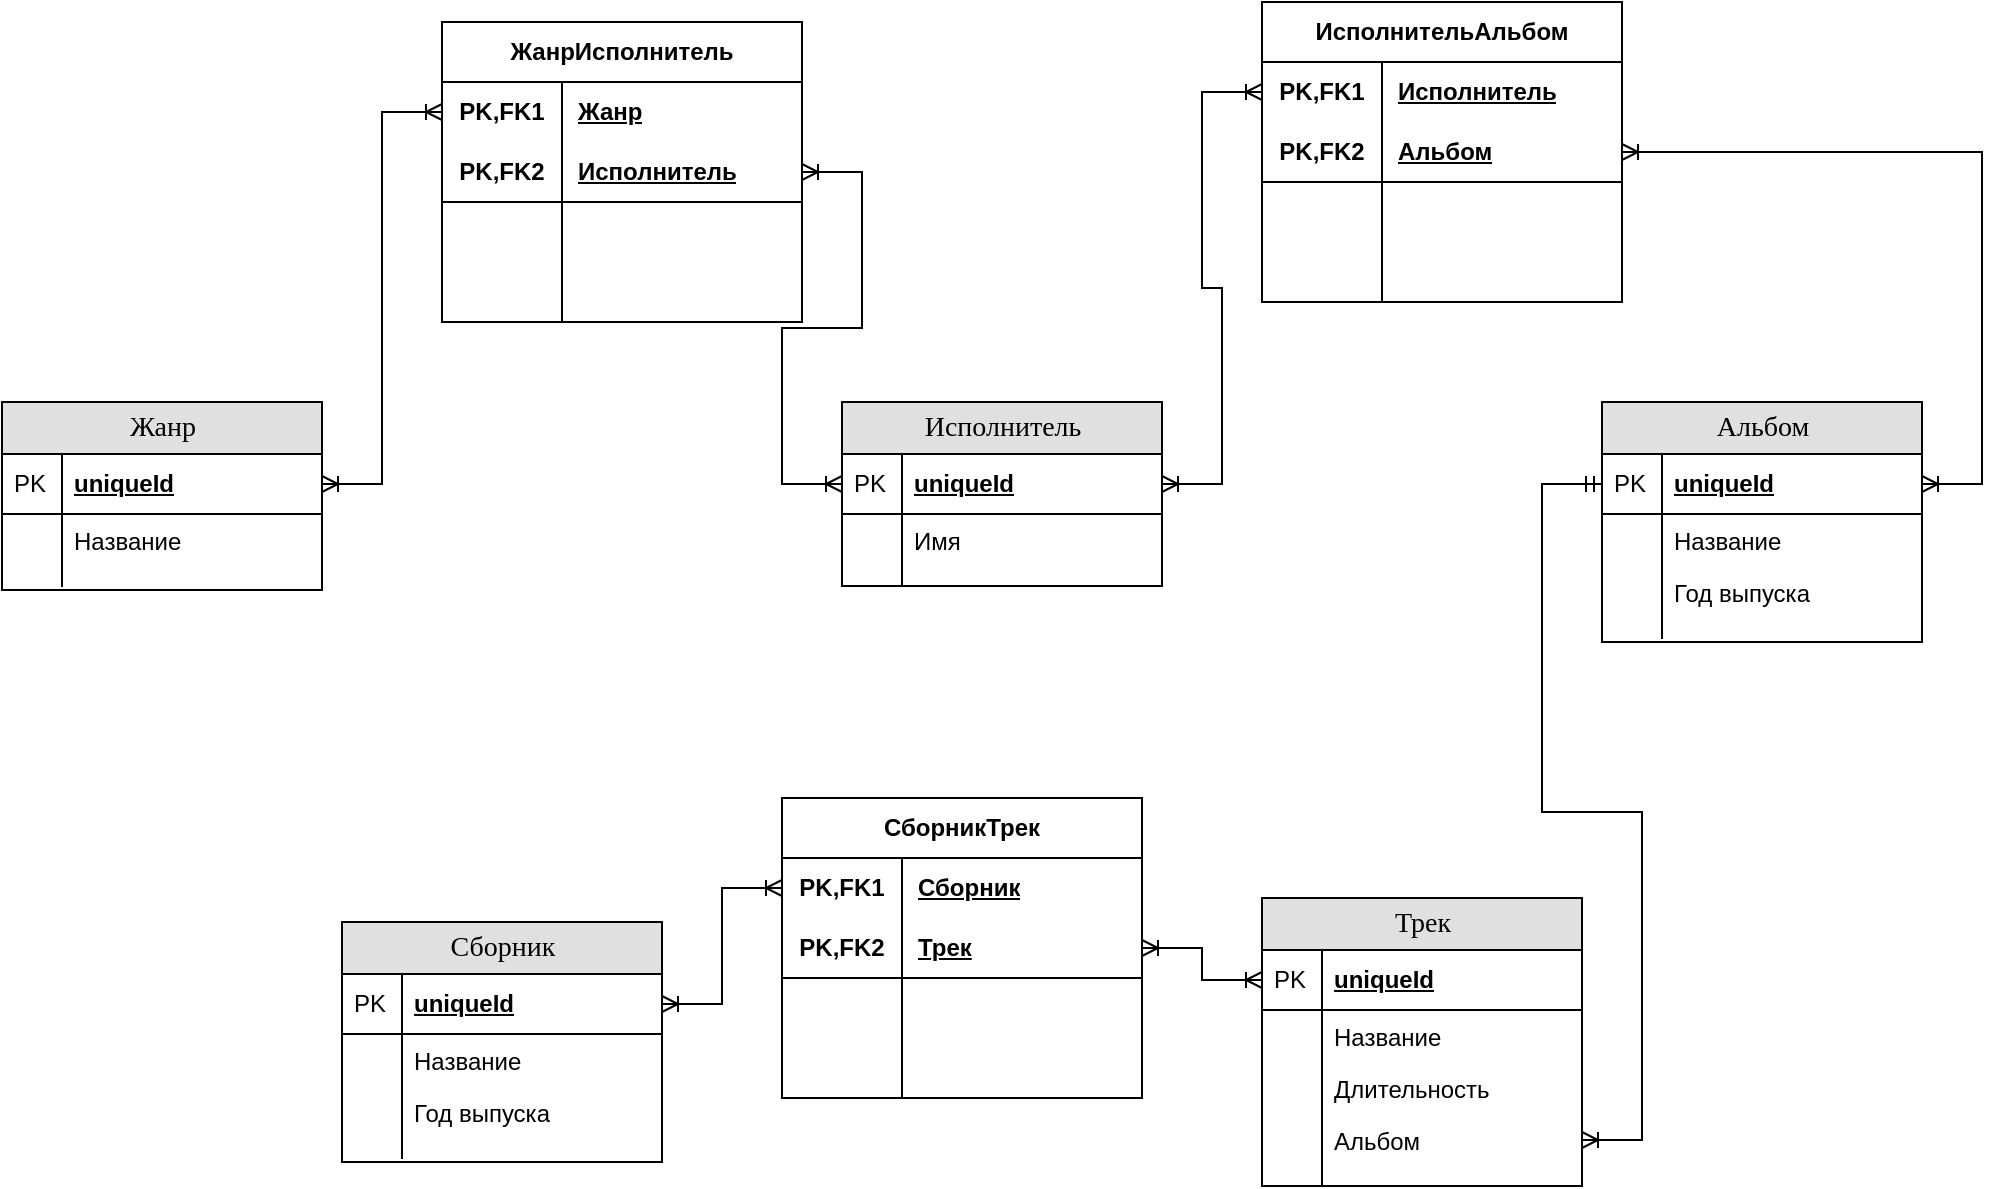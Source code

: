 <mxfile version="21.8.2" type="device">
  <diagram name="Page-1" id="e56a1550-8fbb-45ad-956c-1786394a9013">
    <mxGraphModel dx="1383" dy="797" grid="1" gridSize="10" guides="1" tooltips="1" connect="1" arrows="1" fold="1" page="1" pageScale="1" pageWidth="1100" pageHeight="850" background="none" math="0" shadow="0">
      <root>
        <mxCell id="0" />
        <mxCell id="1" parent="0" />
        <mxCell id="2e49270ec7c68f3f-80" value="Исполнитель" style="swimlane;html=1;fontStyle=0;childLayout=stackLayout;horizontal=1;startSize=26;fillColor=#e0e0e0;horizontalStack=0;resizeParent=1;resizeLast=0;collapsible=1;marginBottom=0;swimlaneFillColor=#ffffff;align=center;rounded=0;shadow=0;comic=0;labelBackgroundColor=none;strokeWidth=1;fontFamily=Verdana;fontSize=14" parent="1" vertex="1">
          <mxGeometry x="430" y="240" width="160" height="92" as="geometry" />
        </mxCell>
        <mxCell id="2e49270ec7c68f3f-81" value="uniqueId" style="shape=partialRectangle;top=0;left=0;right=0;bottom=1;html=1;align=left;verticalAlign=middle;fillColor=none;spacingLeft=34;spacingRight=4;whiteSpace=wrap;overflow=hidden;rotatable=0;points=[[0,0.5],[1,0.5]];portConstraint=eastwest;dropTarget=0;fontStyle=5;" parent="2e49270ec7c68f3f-80" vertex="1">
          <mxGeometry y="26" width="160" height="30" as="geometry" />
        </mxCell>
        <mxCell id="2e49270ec7c68f3f-82" value="PK" style="shape=partialRectangle;top=0;left=0;bottom=0;html=1;fillColor=none;align=left;verticalAlign=middle;spacingLeft=4;spacingRight=4;whiteSpace=wrap;overflow=hidden;rotatable=0;points=[];portConstraint=eastwest;part=1;" parent="2e49270ec7c68f3f-81" vertex="1" connectable="0">
          <mxGeometry width="30" height="30" as="geometry" />
        </mxCell>
        <mxCell id="2e49270ec7c68f3f-83" value="Имя" style="shape=partialRectangle;top=0;left=0;right=0;bottom=0;html=1;align=left;verticalAlign=top;fillColor=none;spacingLeft=34;spacingRight=4;whiteSpace=wrap;overflow=hidden;rotatable=0;points=[[0,0.5],[1,0.5]];portConstraint=eastwest;dropTarget=0;" parent="2e49270ec7c68f3f-80" vertex="1">
          <mxGeometry y="56" width="160" height="26" as="geometry" />
        </mxCell>
        <mxCell id="2e49270ec7c68f3f-84" value="" style="shape=partialRectangle;top=0;left=0;bottom=0;html=1;fillColor=none;align=left;verticalAlign=top;spacingLeft=4;spacingRight=4;whiteSpace=wrap;overflow=hidden;rotatable=0;points=[];portConstraint=eastwest;part=1;" parent="2e49270ec7c68f3f-83" vertex="1" connectable="0">
          <mxGeometry width="30" height="26" as="geometry" />
        </mxCell>
        <mxCell id="2e49270ec7c68f3f-89" value="" style="shape=partialRectangle;top=0;left=0;right=0;bottom=0;html=1;align=left;verticalAlign=top;fillColor=none;spacingLeft=34;spacingRight=4;whiteSpace=wrap;overflow=hidden;rotatable=0;points=[[0,0.5],[1,0.5]];portConstraint=eastwest;dropTarget=0;" parent="2e49270ec7c68f3f-80" vertex="1">
          <mxGeometry y="82" width="160" height="10" as="geometry" />
        </mxCell>
        <mxCell id="2e49270ec7c68f3f-90" value="" style="shape=partialRectangle;top=0;left=0;bottom=0;html=1;fillColor=none;align=left;verticalAlign=top;spacingLeft=4;spacingRight=4;whiteSpace=wrap;overflow=hidden;rotatable=0;points=[];portConstraint=eastwest;part=1;" parent="2e49270ec7c68f3f-89" vertex="1" connectable="0">
          <mxGeometry width="30" height="10" as="geometry" />
        </mxCell>
        <mxCell id="RfYTojcOeeqapgLsD67X-21" value="Жанр" style="swimlane;html=1;fontStyle=0;childLayout=stackLayout;horizontal=1;startSize=26;fillColor=#e0e0e0;horizontalStack=0;resizeParent=1;resizeLast=0;collapsible=1;marginBottom=0;swimlaneFillColor=#ffffff;align=center;rounded=0;shadow=0;comic=0;labelBackgroundColor=none;strokeWidth=1;fontFamily=Verdana;fontSize=14" vertex="1" parent="1">
          <mxGeometry x="10" y="240" width="160" height="94" as="geometry" />
        </mxCell>
        <mxCell id="RfYTojcOeeqapgLsD67X-22" value="uniqueId" style="shape=partialRectangle;top=0;left=0;right=0;bottom=1;html=1;align=left;verticalAlign=middle;fillColor=none;spacingLeft=34;spacingRight=4;whiteSpace=wrap;overflow=hidden;rotatable=0;points=[[0,0.5],[1,0.5]];portConstraint=eastwest;dropTarget=0;fontStyle=5;" vertex="1" parent="RfYTojcOeeqapgLsD67X-21">
          <mxGeometry y="26" width="160" height="30" as="geometry" />
        </mxCell>
        <mxCell id="RfYTojcOeeqapgLsD67X-23" value="PK" style="shape=partialRectangle;top=0;left=0;bottom=0;html=1;fillColor=none;align=left;verticalAlign=middle;spacingLeft=4;spacingRight=4;whiteSpace=wrap;overflow=hidden;rotatable=0;points=[];portConstraint=eastwest;part=1;" vertex="1" connectable="0" parent="RfYTojcOeeqapgLsD67X-22">
          <mxGeometry width="30" height="30" as="geometry" />
        </mxCell>
        <mxCell id="RfYTojcOeeqapgLsD67X-24" value="Название" style="shape=partialRectangle;top=0;left=0;right=0;bottom=0;html=1;align=left;verticalAlign=top;fillColor=none;spacingLeft=34;spacingRight=4;whiteSpace=wrap;overflow=hidden;rotatable=0;points=[[0,0.5],[1,0.5]];portConstraint=eastwest;dropTarget=0;" vertex="1" parent="RfYTojcOeeqapgLsD67X-21">
          <mxGeometry y="56" width="160" height="26" as="geometry" />
        </mxCell>
        <mxCell id="RfYTojcOeeqapgLsD67X-25" value="" style="shape=partialRectangle;top=0;left=0;bottom=0;html=1;fillColor=none;align=left;verticalAlign=top;spacingLeft=4;spacingRight=4;whiteSpace=wrap;overflow=hidden;rotatable=0;points=[];portConstraint=eastwest;part=1;" vertex="1" connectable="0" parent="RfYTojcOeeqapgLsD67X-24">
          <mxGeometry width="30" height="26" as="geometry" />
        </mxCell>
        <mxCell id="RfYTojcOeeqapgLsD67X-30" value="" style="shape=partialRectangle;top=0;left=0;right=0;bottom=0;html=1;align=left;verticalAlign=top;fillColor=none;spacingLeft=34;spacingRight=4;whiteSpace=wrap;overflow=hidden;rotatable=0;points=[[0,0.5],[1,0.5]];portConstraint=eastwest;dropTarget=0;" vertex="1" parent="RfYTojcOeeqapgLsD67X-21">
          <mxGeometry y="82" width="160" height="10" as="geometry" />
        </mxCell>
        <mxCell id="RfYTojcOeeqapgLsD67X-31" value="" style="shape=partialRectangle;top=0;left=0;bottom=0;html=1;fillColor=none;align=left;verticalAlign=top;spacingLeft=4;spacingRight=4;whiteSpace=wrap;overflow=hidden;rotatable=0;points=[];portConstraint=eastwest;part=1;" vertex="1" connectable="0" parent="RfYTojcOeeqapgLsD67X-30">
          <mxGeometry width="30" height="10" as="geometry" />
        </mxCell>
        <mxCell id="RfYTojcOeeqapgLsD67X-33" value="Альбом" style="swimlane;html=1;fontStyle=0;childLayout=stackLayout;horizontal=1;startSize=26;fillColor=#e0e0e0;horizontalStack=0;resizeParent=1;resizeLast=0;collapsible=1;marginBottom=0;swimlaneFillColor=#ffffff;align=center;rounded=0;shadow=0;comic=0;labelBackgroundColor=none;strokeWidth=1;fontFamily=Verdana;fontSize=14" vertex="1" parent="1">
          <mxGeometry x="810" y="240" width="160" height="120" as="geometry" />
        </mxCell>
        <mxCell id="RfYTojcOeeqapgLsD67X-34" value="uniqueId" style="shape=partialRectangle;top=0;left=0;right=0;bottom=1;html=1;align=left;verticalAlign=middle;fillColor=none;spacingLeft=34;spacingRight=4;whiteSpace=wrap;overflow=hidden;rotatable=0;points=[[0,0.5],[1,0.5]];portConstraint=eastwest;dropTarget=0;fontStyle=5;" vertex="1" parent="RfYTojcOeeqapgLsD67X-33">
          <mxGeometry y="26" width="160" height="30" as="geometry" />
        </mxCell>
        <mxCell id="RfYTojcOeeqapgLsD67X-35" value="PK" style="shape=partialRectangle;top=0;left=0;bottom=0;html=1;fillColor=none;align=left;verticalAlign=middle;spacingLeft=4;spacingRight=4;whiteSpace=wrap;overflow=hidden;rotatable=0;points=[];portConstraint=eastwest;part=1;" vertex="1" connectable="0" parent="RfYTojcOeeqapgLsD67X-34">
          <mxGeometry width="30" height="30" as="geometry" />
        </mxCell>
        <mxCell id="RfYTojcOeeqapgLsD67X-36" value="Название" style="shape=partialRectangle;top=0;left=0;right=0;bottom=0;html=1;align=left;verticalAlign=top;fillColor=none;spacingLeft=34;spacingRight=4;whiteSpace=wrap;overflow=hidden;rotatable=0;points=[[0,0.5],[1,0.5]];portConstraint=eastwest;dropTarget=0;" vertex="1" parent="RfYTojcOeeqapgLsD67X-33">
          <mxGeometry y="56" width="160" height="26" as="geometry" />
        </mxCell>
        <mxCell id="RfYTojcOeeqapgLsD67X-37" value="" style="shape=partialRectangle;top=0;left=0;bottom=0;html=1;fillColor=none;align=left;verticalAlign=top;spacingLeft=4;spacingRight=4;whiteSpace=wrap;overflow=hidden;rotatable=0;points=[];portConstraint=eastwest;part=1;" vertex="1" connectable="0" parent="RfYTojcOeeqapgLsD67X-36">
          <mxGeometry width="30" height="26" as="geometry" />
        </mxCell>
        <mxCell id="RfYTojcOeeqapgLsD67X-38" value="Год выпуска" style="shape=partialRectangle;top=0;left=0;right=0;bottom=0;html=1;align=left;verticalAlign=top;fillColor=none;spacingLeft=34;spacingRight=4;whiteSpace=wrap;overflow=hidden;rotatable=0;points=[[0,0.5],[1,0.5]];portConstraint=eastwest;dropTarget=0;" vertex="1" parent="RfYTojcOeeqapgLsD67X-33">
          <mxGeometry y="82" width="160" height="26" as="geometry" />
        </mxCell>
        <mxCell id="RfYTojcOeeqapgLsD67X-39" value="" style="shape=partialRectangle;top=0;left=0;bottom=0;html=1;fillColor=none;align=left;verticalAlign=top;spacingLeft=4;spacingRight=4;whiteSpace=wrap;overflow=hidden;rotatable=0;points=[];portConstraint=eastwest;part=1;" vertex="1" connectable="0" parent="RfYTojcOeeqapgLsD67X-38">
          <mxGeometry width="30" height="26" as="geometry" />
        </mxCell>
        <mxCell id="RfYTojcOeeqapgLsD67X-42" value="" style="shape=partialRectangle;top=0;left=0;right=0;bottom=0;html=1;align=left;verticalAlign=top;fillColor=none;spacingLeft=34;spacingRight=4;whiteSpace=wrap;overflow=hidden;rotatable=0;points=[[0,0.5],[1,0.5]];portConstraint=eastwest;dropTarget=0;" vertex="1" parent="RfYTojcOeeqapgLsD67X-33">
          <mxGeometry y="108" width="160" height="10" as="geometry" />
        </mxCell>
        <mxCell id="RfYTojcOeeqapgLsD67X-43" value="" style="shape=partialRectangle;top=0;left=0;bottom=0;html=1;fillColor=none;align=left;verticalAlign=top;spacingLeft=4;spacingRight=4;whiteSpace=wrap;overflow=hidden;rotatable=0;points=[];portConstraint=eastwest;part=1;" vertex="1" connectable="0" parent="RfYTojcOeeqapgLsD67X-42">
          <mxGeometry width="30" height="10" as="geometry" />
        </mxCell>
        <mxCell id="RfYTojcOeeqapgLsD67X-45" value="Трек" style="swimlane;html=1;fontStyle=0;childLayout=stackLayout;horizontal=1;startSize=26;fillColor=#e0e0e0;horizontalStack=0;resizeParent=1;resizeLast=0;collapsible=1;marginBottom=0;swimlaneFillColor=#ffffff;align=center;rounded=0;shadow=0;comic=0;labelBackgroundColor=none;strokeWidth=1;fontFamily=Verdana;fontSize=14" vertex="1" parent="1">
          <mxGeometry x="640" y="488" width="160" height="144" as="geometry" />
        </mxCell>
        <mxCell id="RfYTojcOeeqapgLsD67X-46" value="uniqueId" style="shape=partialRectangle;top=0;left=0;right=0;bottom=1;html=1;align=left;verticalAlign=middle;fillColor=none;spacingLeft=34;spacingRight=4;whiteSpace=wrap;overflow=hidden;rotatable=0;points=[[0,0.5],[1,0.5]];portConstraint=eastwest;dropTarget=0;fontStyle=5;" vertex="1" parent="RfYTojcOeeqapgLsD67X-45">
          <mxGeometry y="26" width="160" height="30" as="geometry" />
        </mxCell>
        <mxCell id="RfYTojcOeeqapgLsD67X-47" value="PK" style="shape=partialRectangle;top=0;left=0;bottom=0;html=1;fillColor=none;align=left;verticalAlign=middle;spacingLeft=4;spacingRight=4;whiteSpace=wrap;overflow=hidden;rotatable=0;points=[];portConstraint=eastwest;part=1;" vertex="1" connectable="0" parent="RfYTojcOeeqapgLsD67X-46">
          <mxGeometry width="30" height="30" as="geometry" />
        </mxCell>
        <mxCell id="RfYTojcOeeqapgLsD67X-48" value="Название" style="shape=partialRectangle;top=0;left=0;right=0;bottom=0;html=1;align=left;verticalAlign=top;fillColor=none;spacingLeft=34;spacingRight=4;whiteSpace=wrap;overflow=hidden;rotatable=0;points=[[0,0.5],[1,0.5]];portConstraint=eastwest;dropTarget=0;" vertex="1" parent="RfYTojcOeeqapgLsD67X-45">
          <mxGeometry y="56" width="160" height="26" as="geometry" />
        </mxCell>
        <mxCell id="RfYTojcOeeqapgLsD67X-49" value="" style="shape=partialRectangle;top=0;left=0;bottom=0;html=1;fillColor=none;align=left;verticalAlign=top;spacingLeft=4;spacingRight=4;whiteSpace=wrap;overflow=hidden;rotatable=0;points=[];portConstraint=eastwest;part=1;" vertex="1" connectable="0" parent="RfYTojcOeeqapgLsD67X-48">
          <mxGeometry width="30" height="26" as="geometry" />
        </mxCell>
        <mxCell id="RfYTojcOeeqapgLsD67X-50" value="Длительность" style="shape=partialRectangle;top=0;left=0;right=0;bottom=0;html=1;align=left;verticalAlign=top;fillColor=none;spacingLeft=34;spacingRight=4;whiteSpace=wrap;overflow=hidden;rotatable=0;points=[[0,0.5],[1,0.5]];portConstraint=eastwest;dropTarget=0;" vertex="1" parent="RfYTojcOeeqapgLsD67X-45">
          <mxGeometry y="82" width="160" height="26" as="geometry" />
        </mxCell>
        <mxCell id="RfYTojcOeeqapgLsD67X-51" value="" style="shape=partialRectangle;top=0;left=0;bottom=0;html=1;fillColor=none;align=left;verticalAlign=top;spacingLeft=4;spacingRight=4;whiteSpace=wrap;overflow=hidden;rotatable=0;points=[];portConstraint=eastwest;part=1;" vertex="1" connectable="0" parent="RfYTojcOeeqapgLsD67X-50">
          <mxGeometry width="30" height="26" as="geometry" />
        </mxCell>
        <mxCell id="RfYTojcOeeqapgLsD67X-52" value="Альбом" style="shape=partialRectangle;top=0;left=0;right=0;bottom=0;html=1;align=left;verticalAlign=top;fillColor=none;spacingLeft=34;spacingRight=4;whiteSpace=wrap;overflow=hidden;rotatable=0;points=[[0,0.5],[1,0.5]];portConstraint=eastwest;dropTarget=0;" vertex="1" parent="RfYTojcOeeqapgLsD67X-45">
          <mxGeometry y="108" width="160" height="26" as="geometry" />
        </mxCell>
        <mxCell id="RfYTojcOeeqapgLsD67X-53" value="" style="shape=partialRectangle;top=0;left=0;bottom=0;html=1;fillColor=none;align=left;verticalAlign=top;spacingLeft=4;spacingRight=4;whiteSpace=wrap;overflow=hidden;rotatable=0;points=[];portConstraint=eastwest;part=1;" vertex="1" connectable="0" parent="RfYTojcOeeqapgLsD67X-52">
          <mxGeometry width="30" height="26" as="geometry" />
        </mxCell>
        <mxCell id="RfYTojcOeeqapgLsD67X-54" value="" style="shape=partialRectangle;top=0;left=0;right=0;bottom=0;html=1;align=left;verticalAlign=top;fillColor=none;spacingLeft=34;spacingRight=4;whiteSpace=wrap;overflow=hidden;rotatable=0;points=[[0,0.5],[1,0.5]];portConstraint=eastwest;dropTarget=0;" vertex="1" parent="RfYTojcOeeqapgLsD67X-45">
          <mxGeometry y="134" width="160" height="10" as="geometry" />
        </mxCell>
        <mxCell id="RfYTojcOeeqapgLsD67X-55" value="" style="shape=partialRectangle;top=0;left=0;bottom=0;html=1;fillColor=none;align=left;verticalAlign=top;spacingLeft=4;spacingRight=4;whiteSpace=wrap;overflow=hidden;rotatable=0;points=[];portConstraint=eastwest;part=1;" vertex="1" connectable="0" parent="RfYTojcOeeqapgLsD67X-54">
          <mxGeometry width="30" height="10" as="geometry" />
        </mxCell>
        <mxCell id="RfYTojcOeeqapgLsD67X-70" value="ЖанрИсполнитель" style="shape=table;startSize=30;container=1;collapsible=1;childLayout=tableLayout;fixedRows=1;rowLines=0;fontStyle=1;align=center;resizeLast=1;html=1;whiteSpace=wrap;" vertex="1" parent="1">
          <mxGeometry x="230" y="50" width="180" height="150" as="geometry" />
        </mxCell>
        <mxCell id="RfYTojcOeeqapgLsD67X-71" value="" style="shape=tableRow;horizontal=0;startSize=0;swimlaneHead=0;swimlaneBody=0;fillColor=none;collapsible=0;dropTarget=0;points=[[0,0.5],[1,0.5]];portConstraint=eastwest;top=0;left=0;right=0;bottom=0;html=1;" vertex="1" parent="RfYTojcOeeqapgLsD67X-70">
          <mxGeometry y="30" width="180" height="30" as="geometry" />
        </mxCell>
        <mxCell id="RfYTojcOeeqapgLsD67X-72" value="PK,FK1" style="shape=partialRectangle;connectable=0;fillColor=none;top=0;left=0;bottom=0;right=0;fontStyle=1;overflow=hidden;html=1;whiteSpace=wrap;" vertex="1" parent="RfYTojcOeeqapgLsD67X-71">
          <mxGeometry width="60" height="30" as="geometry">
            <mxRectangle width="60" height="30" as="alternateBounds" />
          </mxGeometry>
        </mxCell>
        <mxCell id="RfYTojcOeeqapgLsD67X-73" value="Жанр" style="shape=partialRectangle;connectable=0;fillColor=none;top=0;left=0;bottom=0;right=0;align=left;spacingLeft=6;fontStyle=5;overflow=hidden;html=1;whiteSpace=wrap;" vertex="1" parent="RfYTojcOeeqapgLsD67X-71">
          <mxGeometry x="60" width="120" height="30" as="geometry">
            <mxRectangle width="120" height="30" as="alternateBounds" />
          </mxGeometry>
        </mxCell>
        <mxCell id="RfYTojcOeeqapgLsD67X-74" value="" style="shape=tableRow;horizontal=0;startSize=0;swimlaneHead=0;swimlaneBody=0;fillColor=none;collapsible=0;dropTarget=0;points=[[0,0.5],[1,0.5]];portConstraint=eastwest;top=0;left=0;right=0;bottom=1;html=1;" vertex="1" parent="RfYTojcOeeqapgLsD67X-70">
          <mxGeometry y="60" width="180" height="30" as="geometry" />
        </mxCell>
        <mxCell id="RfYTojcOeeqapgLsD67X-75" value="PK,FK2" style="shape=partialRectangle;connectable=0;fillColor=none;top=0;left=0;bottom=0;right=0;fontStyle=1;overflow=hidden;html=1;whiteSpace=wrap;" vertex="1" parent="RfYTojcOeeqapgLsD67X-74">
          <mxGeometry width="60" height="30" as="geometry">
            <mxRectangle width="60" height="30" as="alternateBounds" />
          </mxGeometry>
        </mxCell>
        <mxCell id="RfYTojcOeeqapgLsD67X-76" value="Исполнитель" style="shape=partialRectangle;connectable=0;fillColor=none;top=0;left=0;bottom=0;right=0;align=left;spacingLeft=6;fontStyle=5;overflow=hidden;html=1;whiteSpace=wrap;" vertex="1" parent="RfYTojcOeeqapgLsD67X-74">
          <mxGeometry x="60" width="120" height="30" as="geometry">
            <mxRectangle width="120" height="30" as="alternateBounds" />
          </mxGeometry>
        </mxCell>
        <mxCell id="RfYTojcOeeqapgLsD67X-77" value="" style="shape=tableRow;horizontal=0;startSize=0;swimlaneHead=0;swimlaneBody=0;fillColor=none;collapsible=0;dropTarget=0;points=[[0,0.5],[1,0.5]];portConstraint=eastwest;top=0;left=0;right=0;bottom=0;html=1;" vertex="1" parent="RfYTojcOeeqapgLsD67X-70">
          <mxGeometry y="90" width="180" height="30" as="geometry" />
        </mxCell>
        <mxCell id="RfYTojcOeeqapgLsD67X-78" value="" style="shape=partialRectangle;connectable=0;fillColor=none;top=0;left=0;bottom=0;right=0;editable=1;overflow=hidden;html=1;whiteSpace=wrap;" vertex="1" parent="RfYTojcOeeqapgLsD67X-77">
          <mxGeometry width="60" height="30" as="geometry">
            <mxRectangle width="60" height="30" as="alternateBounds" />
          </mxGeometry>
        </mxCell>
        <mxCell id="RfYTojcOeeqapgLsD67X-79" value="" style="shape=partialRectangle;connectable=0;fillColor=none;top=0;left=0;bottom=0;right=0;align=left;spacingLeft=6;overflow=hidden;html=1;whiteSpace=wrap;" vertex="1" parent="RfYTojcOeeqapgLsD67X-77">
          <mxGeometry x="60" width="120" height="30" as="geometry">
            <mxRectangle width="120" height="30" as="alternateBounds" />
          </mxGeometry>
        </mxCell>
        <mxCell id="RfYTojcOeeqapgLsD67X-80" value="" style="shape=tableRow;horizontal=0;startSize=0;swimlaneHead=0;swimlaneBody=0;fillColor=none;collapsible=0;dropTarget=0;points=[[0,0.5],[1,0.5]];portConstraint=eastwest;top=0;left=0;right=0;bottom=0;html=1;" vertex="1" parent="RfYTojcOeeqapgLsD67X-70">
          <mxGeometry y="120" width="180" height="30" as="geometry" />
        </mxCell>
        <mxCell id="RfYTojcOeeqapgLsD67X-81" value="" style="shape=partialRectangle;connectable=0;fillColor=none;top=0;left=0;bottom=0;right=0;editable=1;overflow=hidden;html=1;whiteSpace=wrap;" vertex="1" parent="RfYTojcOeeqapgLsD67X-80">
          <mxGeometry width="60" height="30" as="geometry">
            <mxRectangle width="60" height="30" as="alternateBounds" />
          </mxGeometry>
        </mxCell>
        <mxCell id="RfYTojcOeeqapgLsD67X-82" value="" style="shape=partialRectangle;connectable=0;fillColor=none;top=0;left=0;bottom=0;right=0;align=left;spacingLeft=6;overflow=hidden;html=1;whiteSpace=wrap;" vertex="1" parent="RfYTojcOeeqapgLsD67X-80">
          <mxGeometry x="60" width="120" height="30" as="geometry">
            <mxRectangle width="120" height="30" as="alternateBounds" />
          </mxGeometry>
        </mxCell>
        <mxCell id="RfYTojcOeeqapgLsD67X-85" value="ИсполнительАльбом" style="shape=table;startSize=30;container=1;collapsible=1;childLayout=tableLayout;fixedRows=1;rowLines=0;fontStyle=1;align=center;resizeLast=1;html=1;whiteSpace=wrap;" vertex="1" parent="1">
          <mxGeometry x="640" y="40" width="180" height="150" as="geometry" />
        </mxCell>
        <mxCell id="RfYTojcOeeqapgLsD67X-86" value="" style="shape=tableRow;horizontal=0;startSize=0;swimlaneHead=0;swimlaneBody=0;fillColor=none;collapsible=0;dropTarget=0;points=[[0,0.5],[1,0.5]];portConstraint=eastwest;top=0;left=0;right=0;bottom=0;html=1;" vertex="1" parent="RfYTojcOeeqapgLsD67X-85">
          <mxGeometry y="30" width="180" height="30" as="geometry" />
        </mxCell>
        <mxCell id="RfYTojcOeeqapgLsD67X-87" value="PK,FK1" style="shape=partialRectangle;connectable=0;fillColor=none;top=0;left=0;bottom=0;right=0;fontStyle=1;overflow=hidden;html=1;whiteSpace=wrap;" vertex="1" parent="RfYTojcOeeqapgLsD67X-86">
          <mxGeometry width="60" height="30" as="geometry">
            <mxRectangle width="60" height="30" as="alternateBounds" />
          </mxGeometry>
        </mxCell>
        <mxCell id="RfYTojcOeeqapgLsD67X-88" value="Исполнитель" style="shape=partialRectangle;connectable=0;fillColor=none;top=0;left=0;bottom=0;right=0;align=left;spacingLeft=6;fontStyle=5;overflow=hidden;html=1;whiteSpace=wrap;" vertex="1" parent="RfYTojcOeeqapgLsD67X-86">
          <mxGeometry x="60" width="120" height="30" as="geometry">
            <mxRectangle width="120" height="30" as="alternateBounds" />
          </mxGeometry>
        </mxCell>
        <mxCell id="RfYTojcOeeqapgLsD67X-89" value="" style="shape=tableRow;horizontal=0;startSize=0;swimlaneHead=0;swimlaneBody=0;fillColor=none;collapsible=0;dropTarget=0;points=[[0,0.5],[1,0.5]];portConstraint=eastwest;top=0;left=0;right=0;bottom=1;html=1;" vertex="1" parent="RfYTojcOeeqapgLsD67X-85">
          <mxGeometry y="60" width="180" height="30" as="geometry" />
        </mxCell>
        <mxCell id="RfYTojcOeeqapgLsD67X-90" value="PK,FK2" style="shape=partialRectangle;connectable=0;fillColor=none;top=0;left=0;bottom=0;right=0;fontStyle=1;overflow=hidden;html=1;whiteSpace=wrap;" vertex="1" parent="RfYTojcOeeqapgLsD67X-89">
          <mxGeometry width="60" height="30" as="geometry">
            <mxRectangle width="60" height="30" as="alternateBounds" />
          </mxGeometry>
        </mxCell>
        <mxCell id="RfYTojcOeeqapgLsD67X-91" value="Альбом" style="shape=partialRectangle;connectable=0;fillColor=none;top=0;left=0;bottom=0;right=0;align=left;spacingLeft=6;fontStyle=5;overflow=hidden;html=1;whiteSpace=wrap;" vertex="1" parent="RfYTojcOeeqapgLsD67X-89">
          <mxGeometry x="60" width="120" height="30" as="geometry">
            <mxRectangle width="120" height="30" as="alternateBounds" />
          </mxGeometry>
        </mxCell>
        <mxCell id="RfYTojcOeeqapgLsD67X-92" value="" style="shape=tableRow;horizontal=0;startSize=0;swimlaneHead=0;swimlaneBody=0;fillColor=none;collapsible=0;dropTarget=0;points=[[0,0.5],[1,0.5]];portConstraint=eastwest;top=0;left=0;right=0;bottom=0;html=1;" vertex="1" parent="RfYTojcOeeqapgLsD67X-85">
          <mxGeometry y="90" width="180" height="30" as="geometry" />
        </mxCell>
        <mxCell id="RfYTojcOeeqapgLsD67X-93" value="" style="shape=partialRectangle;connectable=0;fillColor=none;top=0;left=0;bottom=0;right=0;editable=1;overflow=hidden;html=1;whiteSpace=wrap;" vertex="1" parent="RfYTojcOeeqapgLsD67X-92">
          <mxGeometry width="60" height="30" as="geometry">
            <mxRectangle width="60" height="30" as="alternateBounds" />
          </mxGeometry>
        </mxCell>
        <mxCell id="RfYTojcOeeqapgLsD67X-94" value="" style="shape=partialRectangle;connectable=0;fillColor=none;top=0;left=0;bottom=0;right=0;align=left;spacingLeft=6;overflow=hidden;html=1;whiteSpace=wrap;" vertex="1" parent="RfYTojcOeeqapgLsD67X-92">
          <mxGeometry x="60" width="120" height="30" as="geometry">
            <mxRectangle width="120" height="30" as="alternateBounds" />
          </mxGeometry>
        </mxCell>
        <mxCell id="RfYTojcOeeqapgLsD67X-95" value="" style="shape=tableRow;horizontal=0;startSize=0;swimlaneHead=0;swimlaneBody=0;fillColor=none;collapsible=0;dropTarget=0;points=[[0,0.5],[1,0.5]];portConstraint=eastwest;top=0;left=0;right=0;bottom=0;html=1;" vertex="1" parent="RfYTojcOeeqapgLsD67X-85">
          <mxGeometry y="120" width="180" height="30" as="geometry" />
        </mxCell>
        <mxCell id="RfYTojcOeeqapgLsD67X-96" value="" style="shape=partialRectangle;connectable=0;fillColor=none;top=0;left=0;bottom=0;right=0;editable=1;overflow=hidden;html=1;whiteSpace=wrap;" vertex="1" parent="RfYTojcOeeqapgLsD67X-95">
          <mxGeometry width="60" height="30" as="geometry">
            <mxRectangle width="60" height="30" as="alternateBounds" />
          </mxGeometry>
        </mxCell>
        <mxCell id="RfYTojcOeeqapgLsD67X-97" value="" style="shape=partialRectangle;connectable=0;fillColor=none;top=0;left=0;bottom=0;right=0;align=left;spacingLeft=6;overflow=hidden;html=1;whiteSpace=wrap;" vertex="1" parent="RfYTojcOeeqapgLsD67X-95">
          <mxGeometry x="60" width="120" height="30" as="geometry">
            <mxRectangle width="120" height="30" as="alternateBounds" />
          </mxGeometry>
        </mxCell>
        <mxCell id="RfYTojcOeeqapgLsD67X-100" value="" style="edgeStyle=entityRelationEdgeStyle;fontSize=12;html=1;endArrow=ERoneToMany;startArrow=ERmandOne;rounded=0;" edge="1" parent="1" source="RfYTojcOeeqapgLsD67X-34" target="RfYTojcOeeqapgLsD67X-52">
          <mxGeometry width="100" height="100" relative="1" as="geometry">
            <mxPoint x="530" y="340" as="sourcePoint" />
            <mxPoint x="630" y="240" as="targetPoint" />
          </mxGeometry>
        </mxCell>
        <mxCell id="RfYTojcOeeqapgLsD67X-101" value="" style="edgeStyle=entityRelationEdgeStyle;fontSize=12;html=1;endArrow=ERoneToMany;startArrow=ERoneToMany;rounded=0;" edge="1" parent="1" source="RfYTojcOeeqapgLsD67X-22" target="RfYTojcOeeqapgLsD67X-71">
          <mxGeometry width="100" height="100" relative="1" as="geometry">
            <mxPoint x="170" y="530" as="sourcePoint" />
            <mxPoint x="270" y="430" as="targetPoint" />
          </mxGeometry>
        </mxCell>
        <mxCell id="RfYTojcOeeqapgLsD67X-102" value="" style="edgeStyle=entityRelationEdgeStyle;fontSize=12;html=1;endArrow=ERoneToMany;startArrow=ERoneToMany;rounded=0;" edge="1" parent="1" source="2e49270ec7c68f3f-81" target="RfYTojcOeeqapgLsD67X-74">
          <mxGeometry width="100" height="100" relative="1" as="geometry">
            <mxPoint x="300" y="390" as="sourcePoint" />
            <mxPoint x="400" y="290" as="targetPoint" />
          </mxGeometry>
        </mxCell>
        <mxCell id="RfYTojcOeeqapgLsD67X-103" value="" style="edgeStyle=entityRelationEdgeStyle;fontSize=12;html=1;endArrow=ERoneToMany;startArrow=ERoneToMany;rounded=0;" edge="1" parent="1" source="2e49270ec7c68f3f-81" target="RfYTojcOeeqapgLsD67X-86">
          <mxGeometry width="100" height="100" relative="1" as="geometry">
            <mxPoint x="140" y="530" as="sourcePoint" />
            <mxPoint x="240" y="430" as="targetPoint" />
          </mxGeometry>
        </mxCell>
        <mxCell id="RfYTojcOeeqapgLsD67X-104" value="" style="edgeStyle=entityRelationEdgeStyle;fontSize=12;html=1;endArrow=ERoneToMany;startArrow=ERoneToMany;rounded=0;" edge="1" parent="1" source="RfYTojcOeeqapgLsD67X-34" target="RfYTojcOeeqapgLsD67X-89">
          <mxGeometry width="100" height="100" relative="1" as="geometry">
            <mxPoint x="260" y="580" as="sourcePoint" />
            <mxPoint x="360" y="480" as="targetPoint" />
          </mxGeometry>
        </mxCell>
        <mxCell id="RfYTojcOeeqapgLsD67X-105" value="Сборник" style="swimlane;html=1;fontStyle=0;childLayout=stackLayout;horizontal=1;startSize=26;fillColor=#e0e0e0;horizontalStack=0;resizeParent=1;resizeLast=0;collapsible=1;marginBottom=0;swimlaneFillColor=#ffffff;align=center;rounded=0;shadow=0;comic=0;labelBackgroundColor=none;strokeWidth=1;fontFamily=Verdana;fontSize=14" vertex="1" parent="1">
          <mxGeometry x="180" y="500" width="160" height="120" as="geometry" />
        </mxCell>
        <mxCell id="RfYTojcOeeqapgLsD67X-106" value="uniqueId" style="shape=partialRectangle;top=0;left=0;right=0;bottom=1;html=1;align=left;verticalAlign=middle;fillColor=none;spacingLeft=34;spacingRight=4;whiteSpace=wrap;overflow=hidden;rotatable=0;points=[[0,0.5],[1,0.5]];portConstraint=eastwest;dropTarget=0;fontStyle=5;" vertex="1" parent="RfYTojcOeeqapgLsD67X-105">
          <mxGeometry y="26" width="160" height="30" as="geometry" />
        </mxCell>
        <mxCell id="RfYTojcOeeqapgLsD67X-107" value="PK" style="shape=partialRectangle;top=0;left=0;bottom=0;html=1;fillColor=none;align=left;verticalAlign=middle;spacingLeft=4;spacingRight=4;whiteSpace=wrap;overflow=hidden;rotatable=0;points=[];portConstraint=eastwest;part=1;" vertex="1" connectable="0" parent="RfYTojcOeeqapgLsD67X-106">
          <mxGeometry width="30" height="30" as="geometry" />
        </mxCell>
        <mxCell id="RfYTojcOeeqapgLsD67X-108" value="Название" style="shape=partialRectangle;top=0;left=0;right=0;bottom=0;html=1;align=left;verticalAlign=top;fillColor=none;spacingLeft=34;spacingRight=4;whiteSpace=wrap;overflow=hidden;rotatable=0;points=[[0,0.5],[1,0.5]];portConstraint=eastwest;dropTarget=0;" vertex="1" parent="RfYTojcOeeqapgLsD67X-105">
          <mxGeometry y="56" width="160" height="26" as="geometry" />
        </mxCell>
        <mxCell id="RfYTojcOeeqapgLsD67X-109" value="" style="shape=partialRectangle;top=0;left=0;bottom=0;html=1;fillColor=none;align=left;verticalAlign=top;spacingLeft=4;spacingRight=4;whiteSpace=wrap;overflow=hidden;rotatable=0;points=[];portConstraint=eastwest;part=1;" vertex="1" connectable="0" parent="RfYTojcOeeqapgLsD67X-108">
          <mxGeometry width="30" height="26" as="geometry" />
        </mxCell>
        <mxCell id="RfYTojcOeeqapgLsD67X-110" value="Год выпуска" style="shape=partialRectangle;top=0;left=0;right=0;bottom=0;html=1;align=left;verticalAlign=top;fillColor=none;spacingLeft=34;spacingRight=4;whiteSpace=wrap;overflow=hidden;rotatable=0;points=[[0,0.5],[1,0.5]];portConstraint=eastwest;dropTarget=0;" vertex="1" parent="RfYTojcOeeqapgLsD67X-105">
          <mxGeometry y="82" width="160" height="26" as="geometry" />
        </mxCell>
        <mxCell id="RfYTojcOeeqapgLsD67X-111" value="" style="shape=partialRectangle;top=0;left=0;bottom=0;html=1;fillColor=none;align=left;verticalAlign=top;spacingLeft=4;spacingRight=4;whiteSpace=wrap;overflow=hidden;rotatable=0;points=[];portConstraint=eastwest;part=1;" vertex="1" connectable="0" parent="RfYTojcOeeqapgLsD67X-110">
          <mxGeometry width="30" height="26" as="geometry" />
        </mxCell>
        <mxCell id="RfYTojcOeeqapgLsD67X-112" value="" style="shape=partialRectangle;top=0;left=0;right=0;bottom=0;html=1;align=left;verticalAlign=top;fillColor=none;spacingLeft=34;spacingRight=4;whiteSpace=wrap;overflow=hidden;rotatable=0;points=[[0,0.5],[1,0.5]];portConstraint=eastwest;dropTarget=0;" vertex="1" parent="RfYTojcOeeqapgLsD67X-105">
          <mxGeometry y="108" width="160" height="10" as="geometry" />
        </mxCell>
        <mxCell id="RfYTojcOeeqapgLsD67X-113" value="" style="shape=partialRectangle;top=0;left=0;bottom=0;html=1;fillColor=none;align=left;verticalAlign=top;spacingLeft=4;spacingRight=4;whiteSpace=wrap;overflow=hidden;rotatable=0;points=[];portConstraint=eastwest;part=1;" vertex="1" connectable="0" parent="RfYTojcOeeqapgLsD67X-112">
          <mxGeometry width="30" height="10" as="geometry" />
        </mxCell>
        <mxCell id="RfYTojcOeeqapgLsD67X-114" value="СборникТрек" style="shape=table;startSize=30;container=1;collapsible=1;childLayout=tableLayout;fixedRows=1;rowLines=0;fontStyle=1;align=center;resizeLast=1;html=1;whiteSpace=wrap;" vertex="1" parent="1">
          <mxGeometry x="400" y="438" width="180" height="150" as="geometry" />
        </mxCell>
        <mxCell id="RfYTojcOeeqapgLsD67X-115" value="" style="shape=tableRow;horizontal=0;startSize=0;swimlaneHead=0;swimlaneBody=0;fillColor=none;collapsible=0;dropTarget=0;points=[[0,0.5],[1,0.5]];portConstraint=eastwest;top=0;left=0;right=0;bottom=0;html=1;" vertex="1" parent="RfYTojcOeeqapgLsD67X-114">
          <mxGeometry y="30" width="180" height="30" as="geometry" />
        </mxCell>
        <mxCell id="RfYTojcOeeqapgLsD67X-116" value="PK,FK1" style="shape=partialRectangle;connectable=0;fillColor=none;top=0;left=0;bottom=0;right=0;fontStyle=1;overflow=hidden;html=1;whiteSpace=wrap;" vertex="1" parent="RfYTojcOeeqapgLsD67X-115">
          <mxGeometry width="60" height="30" as="geometry">
            <mxRectangle width="60" height="30" as="alternateBounds" />
          </mxGeometry>
        </mxCell>
        <mxCell id="RfYTojcOeeqapgLsD67X-117" value="Сборник" style="shape=partialRectangle;connectable=0;fillColor=none;top=0;left=0;bottom=0;right=0;align=left;spacingLeft=6;fontStyle=5;overflow=hidden;html=1;whiteSpace=wrap;" vertex="1" parent="RfYTojcOeeqapgLsD67X-115">
          <mxGeometry x="60" width="120" height="30" as="geometry">
            <mxRectangle width="120" height="30" as="alternateBounds" />
          </mxGeometry>
        </mxCell>
        <mxCell id="RfYTojcOeeqapgLsD67X-118" value="" style="shape=tableRow;horizontal=0;startSize=0;swimlaneHead=0;swimlaneBody=0;fillColor=none;collapsible=0;dropTarget=0;points=[[0,0.5],[1,0.5]];portConstraint=eastwest;top=0;left=0;right=0;bottom=1;html=1;" vertex="1" parent="RfYTojcOeeqapgLsD67X-114">
          <mxGeometry y="60" width="180" height="30" as="geometry" />
        </mxCell>
        <mxCell id="RfYTojcOeeqapgLsD67X-119" value="PK,FK2" style="shape=partialRectangle;connectable=0;fillColor=none;top=0;left=0;bottom=0;right=0;fontStyle=1;overflow=hidden;html=1;whiteSpace=wrap;" vertex="1" parent="RfYTojcOeeqapgLsD67X-118">
          <mxGeometry width="60" height="30" as="geometry">
            <mxRectangle width="60" height="30" as="alternateBounds" />
          </mxGeometry>
        </mxCell>
        <mxCell id="RfYTojcOeeqapgLsD67X-120" value="Трек" style="shape=partialRectangle;connectable=0;fillColor=none;top=0;left=0;bottom=0;right=0;align=left;spacingLeft=6;fontStyle=5;overflow=hidden;html=1;whiteSpace=wrap;" vertex="1" parent="RfYTojcOeeqapgLsD67X-118">
          <mxGeometry x="60" width="120" height="30" as="geometry">
            <mxRectangle width="120" height="30" as="alternateBounds" />
          </mxGeometry>
        </mxCell>
        <mxCell id="RfYTojcOeeqapgLsD67X-121" value="" style="shape=tableRow;horizontal=0;startSize=0;swimlaneHead=0;swimlaneBody=0;fillColor=none;collapsible=0;dropTarget=0;points=[[0,0.5],[1,0.5]];portConstraint=eastwest;top=0;left=0;right=0;bottom=0;html=1;" vertex="1" parent="RfYTojcOeeqapgLsD67X-114">
          <mxGeometry y="90" width="180" height="30" as="geometry" />
        </mxCell>
        <mxCell id="RfYTojcOeeqapgLsD67X-122" value="" style="shape=partialRectangle;connectable=0;fillColor=none;top=0;left=0;bottom=0;right=0;editable=1;overflow=hidden;html=1;whiteSpace=wrap;" vertex="1" parent="RfYTojcOeeqapgLsD67X-121">
          <mxGeometry width="60" height="30" as="geometry">
            <mxRectangle width="60" height="30" as="alternateBounds" />
          </mxGeometry>
        </mxCell>
        <mxCell id="RfYTojcOeeqapgLsD67X-123" value="" style="shape=partialRectangle;connectable=0;fillColor=none;top=0;left=0;bottom=0;right=0;align=left;spacingLeft=6;overflow=hidden;html=1;whiteSpace=wrap;" vertex="1" parent="RfYTojcOeeqapgLsD67X-121">
          <mxGeometry x="60" width="120" height="30" as="geometry">
            <mxRectangle width="120" height="30" as="alternateBounds" />
          </mxGeometry>
        </mxCell>
        <mxCell id="RfYTojcOeeqapgLsD67X-124" value="" style="shape=tableRow;horizontal=0;startSize=0;swimlaneHead=0;swimlaneBody=0;fillColor=none;collapsible=0;dropTarget=0;points=[[0,0.5],[1,0.5]];portConstraint=eastwest;top=0;left=0;right=0;bottom=0;html=1;" vertex="1" parent="RfYTojcOeeqapgLsD67X-114">
          <mxGeometry y="120" width="180" height="30" as="geometry" />
        </mxCell>
        <mxCell id="RfYTojcOeeqapgLsD67X-125" value="" style="shape=partialRectangle;connectable=0;fillColor=none;top=0;left=0;bottom=0;right=0;editable=1;overflow=hidden;html=1;whiteSpace=wrap;" vertex="1" parent="RfYTojcOeeqapgLsD67X-124">
          <mxGeometry width="60" height="30" as="geometry">
            <mxRectangle width="60" height="30" as="alternateBounds" />
          </mxGeometry>
        </mxCell>
        <mxCell id="RfYTojcOeeqapgLsD67X-126" value="" style="shape=partialRectangle;connectable=0;fillColor=none;top=0;left=0;bottom=0;right=0;align=left;spacingLeft=6;overflow=hidden;html=1;whiteSpace=wrap;" vertex="1" parent="RfYTojcOeeqapgLsD67X-124">
          <mxGeometry x="60" width="120" height="30" as="geometry">
            <mxRectangle width="120" height="30" as="alternateBounds" />
          </mxGeometry>
        </mxCell>
        <mxCell id="RfYTojcOeeqapgLsD67X-127" value="" style="edgeStyle=entityRelationEdgeStyle;fontSize=12;html=1;endArrow=ERoneToMany;startArrow=ERoneToMany;rounded=0;" edge="1" parent="1" source="RfYTojcOeeqapgLsD67X-106" target="RfYTojcOeeqapgLsD67X-115">
          <mxGeometry width="100" height="100" relative="1" as="geometry">
            <mxPoint x="220" y="450" as="sourcePoint" />
            <mxPoint x="320" y="350" as="targetPoint" />
          </mxGeometry>
        </mxCell>
        <mxCell id="RfYTojcOeeqapgLsD67X-128" value="" style="edgeStyle=entityRelationEdgeStyle;fontSize=12;html=1;endArrow=ERoneToMany;startArrow=ERoneToMany;rounded=0;" edge="1" parent="1" source="RfYTojcOeeqapgLsD67X-118" target="RfYTojcOeeqapgLsD67X-46">
          <mxGeometry width="100" height="100" relative="1" as="geometry">
            <mxPoint x="240" y="400" as="sourcePoint" />
            <mxPoint x="340" y="300" as="targetPoint" />
          </mxGeometry>
        </mxCell>
      </root>
    </mxGraphModel>
  </diagram>
</mxfile>
